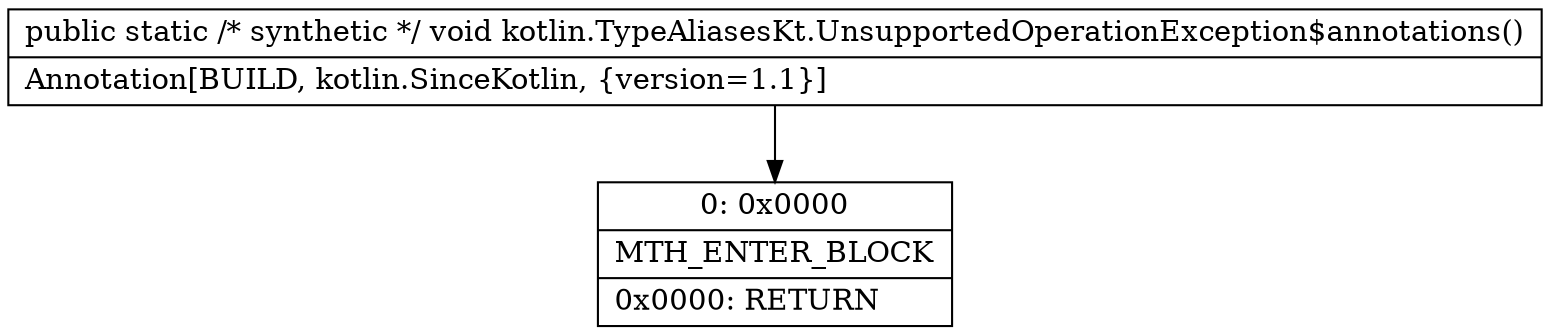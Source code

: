 digraph "CFG forkotlin.TypeAliasesKt.UnsupportedOperationException$annotations()V" {
Node_0 [shape=record,label="{0\:\ 0x0000|MTH_ENTER_BLOCK\l|0x0000: RETURN   \l}"];
MethodNode[shape=record,label="{public static \/* synthetic *\/ void kotlin.TypeAliasesKt.UnsupportedOperationException$annotations()  | Annotation[BUILD, kotlin.SinceKotlin, \{version=1.1\}]\l}"];
MethodNode -> Node_0;
}

